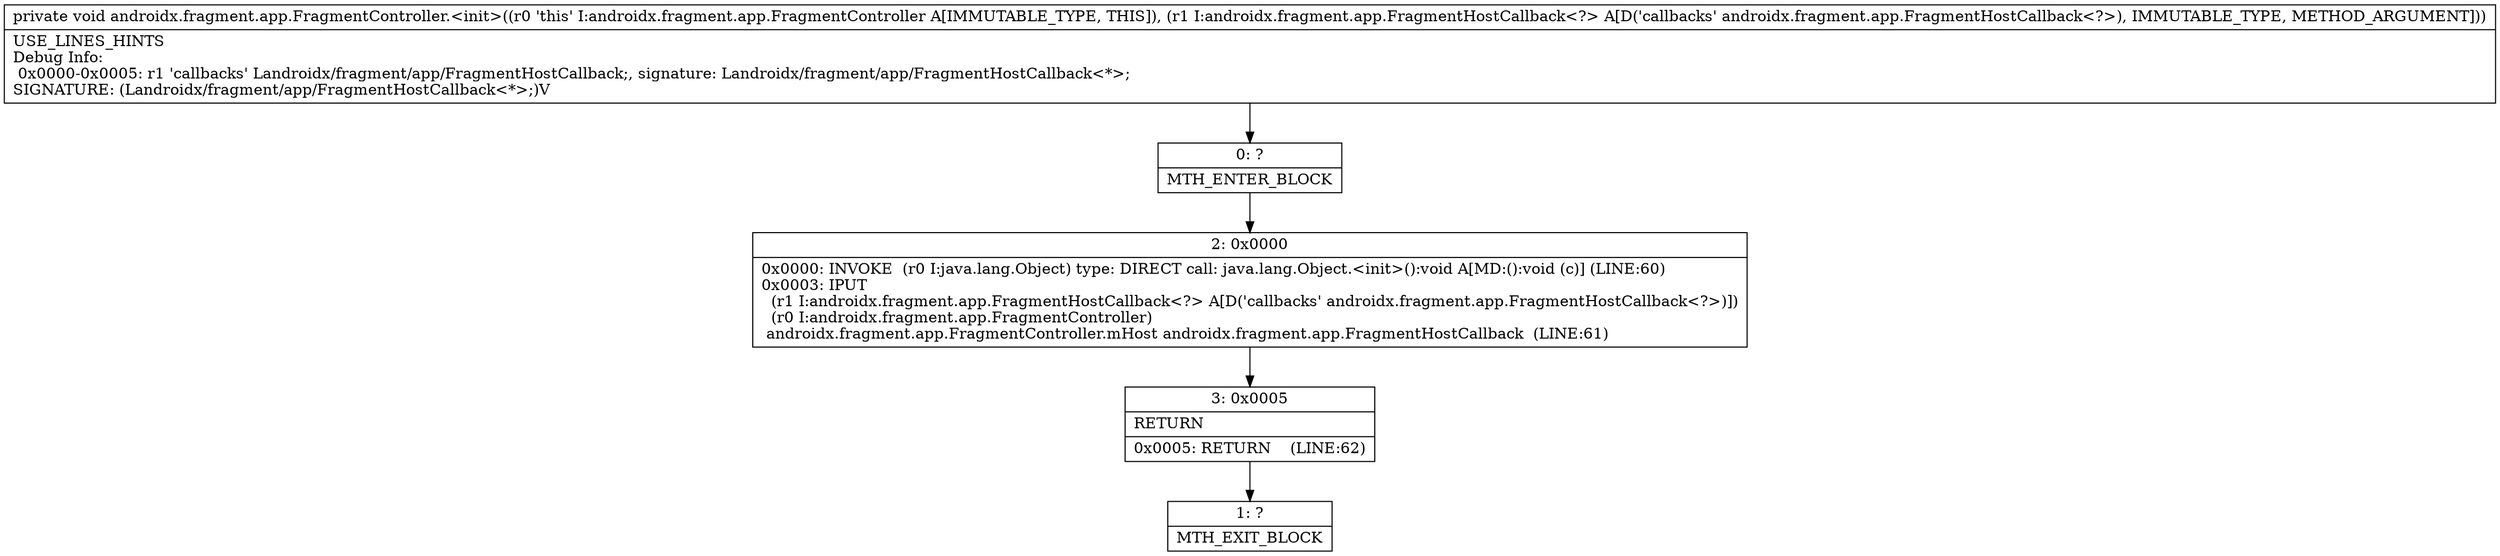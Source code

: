 digraph "CFG forandroidx.fragment.app.FragmentController.\<init\>(Landroidx\/fragment\/app\/FragmentHostCallback;)V" {
Node_0 [shape=record,label="{0\:\ ?|MTH_ENTER_BLOCK\l}"];
Node_2 [shape=record,label="{2\:\ 0x0000|0x0000: INVOKE  (r0 I:java.lang.Object) type: DIRECT call: java.lang.Object.\<init\>():void A[MD:():void (c)] (LINE:60)\l0x0003: IPUT  \l  (r1 I:androidx.fragment.app.FragmentHostCallback\<?\> A[D('callbacks' androidx.fragment.app.FragmentHostCallback\<?\>)])\l  (r0 I:androidx.fragment.app.FragmentController)\l androidx.fragment.app.FragmentController.mHost androidx.fragment.app.FragmentHostCallback  (LINE:61)\l}"];
Node_3 [shape=record,label="{3\:\ 0x0005|RETURN\l|0x0005: RETURN    (LINE:62)\l}"];
Node_1 [shape=record,label="{1\:\ ?|MTH_EXIT_BLOCK\l}"];
MethodNode[shape=record,label="{private void androidx.fragment.app.FragmentController.\<init\>((r0 'this' I:androidx.fragment.app.FragmentController A[IMMUTABLE_TYPE, THIS]), (r1 I:androidx.fragment.app.FragmentHostCallback\<?\> A[D('callbacks' androidx.fragment.app.FragmentHostCallback\<?\>), IMMUTABLE_TYPE, METHOD_ARGUMENT]))  | USE_LINES_HINTS\lDebug Info:\l  0x0000\-0x0005: r1 'callbacks' Landroidx\/fragment\/app\/FragmentHostCallback;, signature: Landroidx\/fragment\/app\/FragmentHostCallback\<*\>;\lSIGNATURE: (Landroidx\/fragment\/app\/FragmentHostCallback\<*\>;)V\l}"];
MethodNode -> Node_0;Node_0 -> Node_2;
Node_2 -> Node_3;
Node_3 -> Node_1;
}


